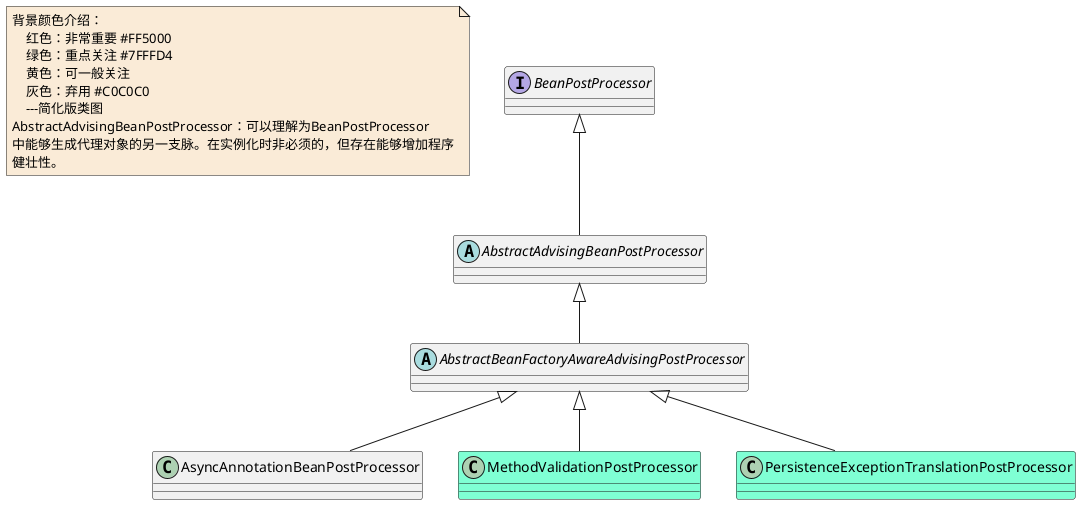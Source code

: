 @startuml

note  as N1 #FAEBD7
    背景颜色介绍：
        红色：非常重要 #FF5000
        绿色：重点关注 #7FFFD4
        黄色：可一般关注
        灰色：弃用 #C0C0C0
        ---简化版类图
    AbstractAdvisingBeanPostProcessor：可以理解为BeanPostProcessor
    中能够生成代理对象的另一支脉。在实例化时非必须的，但存在能够增加程序
    健壮性。
end note

interface BeanPostProcessor
abstract class AbstractAdvisingBeanPostProcessor
abstract class AbstractBeanFactoryAwareAdvisingPostProcessor
class AsyncAnnotationBeanPostProcessor
class MethodValidationPostProcessor #7FFFD4
class PersistenceExceptionTranslationPostProcessor #7FFFD4



AbstractAdvisingBeanPostProcessor <|-- AbstractBeanFactoryAwareAdvisingPostProcessor

AbstractBeanFactoryAwareAdvisingPostProcessor <|-- AsyncAnnotationBeanPostProcessor
AbstractBeanFactoryAwareAdvisingPostProcessor <|-- MethodValidationPostProcessor
AbstractBeanFactoryAwareAdvisingPostProcessor <|-- PersistenceExceptionTranslationPostProcessor



BeanPostProcessor <|-- AbstractAdvisingBeanPostProcessor



@enduml